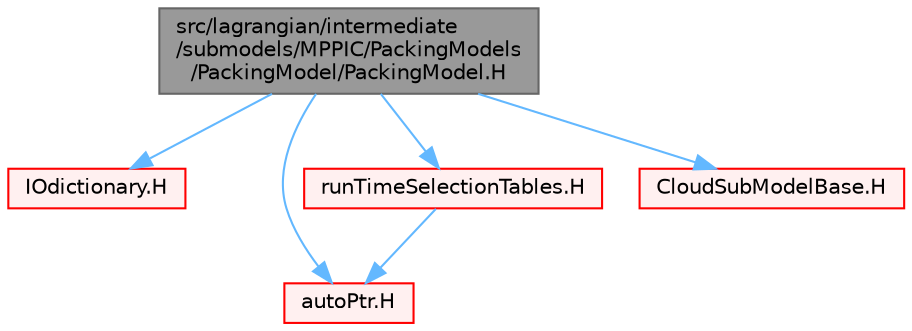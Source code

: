 digraph "src/lagrangian/intermediate/submodels/MPPIC/PackingModels/PackingModel/PackingModel.H"
{
 // LATEX_PDF_SIZE
  bgcolor="transparent";
  edge [fontname=Helvetica,fontsize=10,labelfontname=Helvetica,labelfontsize=10];
  node [fontname=Helvetica,fontsize=10,shape=box,height=0.2,width=0.4];
  Node1 [id="Node000001",label="src/lagrangian/intermediate\l/submodels/MPPIC/PackingModels\l/PackingModel/PackingModel.H",height=0.2,width=0.4,color="gray40", fillcolor="grey60", style="filled", fontcolor="black",tooltip=" "];
  Node1 -> Node2 [id="edge1_Node000001_Node000002",color="steelblue1",style="solid",tooltip=" "];
  Node2 [id="Node000002",label="IOdictionary.H",height=0.2,width=0.4,color="red", fillcolor="#FFF0F0", style="filled",URL="$IOdictionary_8H.html",tooltip=" "];
  Node1 -> Node79 [id="edge2_Node000001_Node000079",color="steelblue1",style="solid",tooltip=" "];
  Node79 [id="Node000079",label="autoPtr.H",height=0.2,width=0.4,color="red", fillcolor="#FFF0F0", style="filled",URL="$autoPtr_8H.html",tooltip=" "];
  Node1 -> Node93 [id="edge3_Node000001_Node000093",color="steelblue1",style="solid",tooltip=" "];
  Node93 [id="Node000093",label="runTimeSelectionTables.H",height=0.2,width=0.4,color="red", fillcolor="#FFF0F0", style="filled",URL="$runTimeSelectionTables_8H.html",tooltip="Macros to ease declaration of run-time selection tables."];
  Node93 -> Node79 [id="edge4_Node000093_Node000079",color="steelblue1",style="solid",tooltip=" "];
  Node1 -> Node146 [id="edge5_Node000001_Node000146",color="steelblue1",style="solid",tooltip=" "];
  Node146 [id="Node000146",label="CloudSubModelBase.H",height=0.2,width=0.4,color="red", fillcolor="#FFF0F0", style="filled",URL="$CloudSubModelBase_8H.html",tooltip=" "];
}
